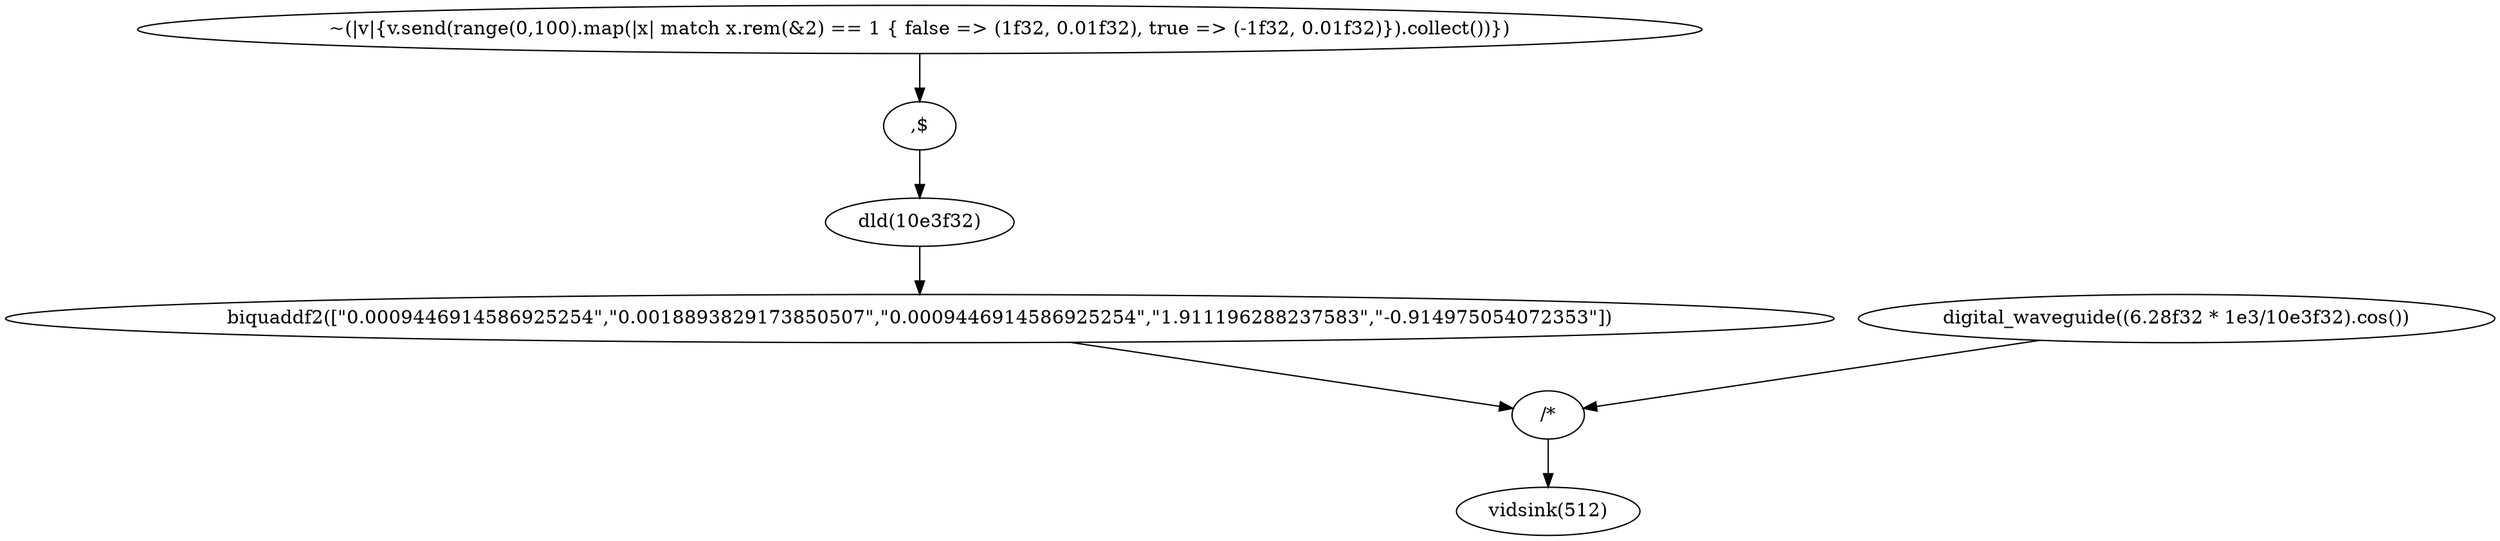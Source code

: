 digraph foo {
    N040001[label="~(|v|{v.send(range(0,100).map(|x| match x.rem(&2) == 1 { false => (1f32, 0.01f32), true => (-1f32, 0.01f32)}).collect())})"];
    N040002[label="digital_waveguide((6.28f32 * 1e3/10e3f32).cos())"];
    N041001[label=",$"];
    N042001[label="dld(10e3f32)"];
    N043001[label="biquaddf2([\"0.0009446914586925254\",\"0.0018893829173850507\",\"0.0009446914586925254\",\"1.911196288237583\",\"-0.914975054072353\"])"];
    N044001[label="/*"];
    N045001[label="vidsink(512)"];
    N040001 -> N041001[label=""];
    N040002 -> N044001[label=""];
    N041001 -> N042001[label=""];
    N042001 -> N043001[label=""];
    N043001 -> N044001[label=""];
    N044001 -> N045001[label=""];
}
